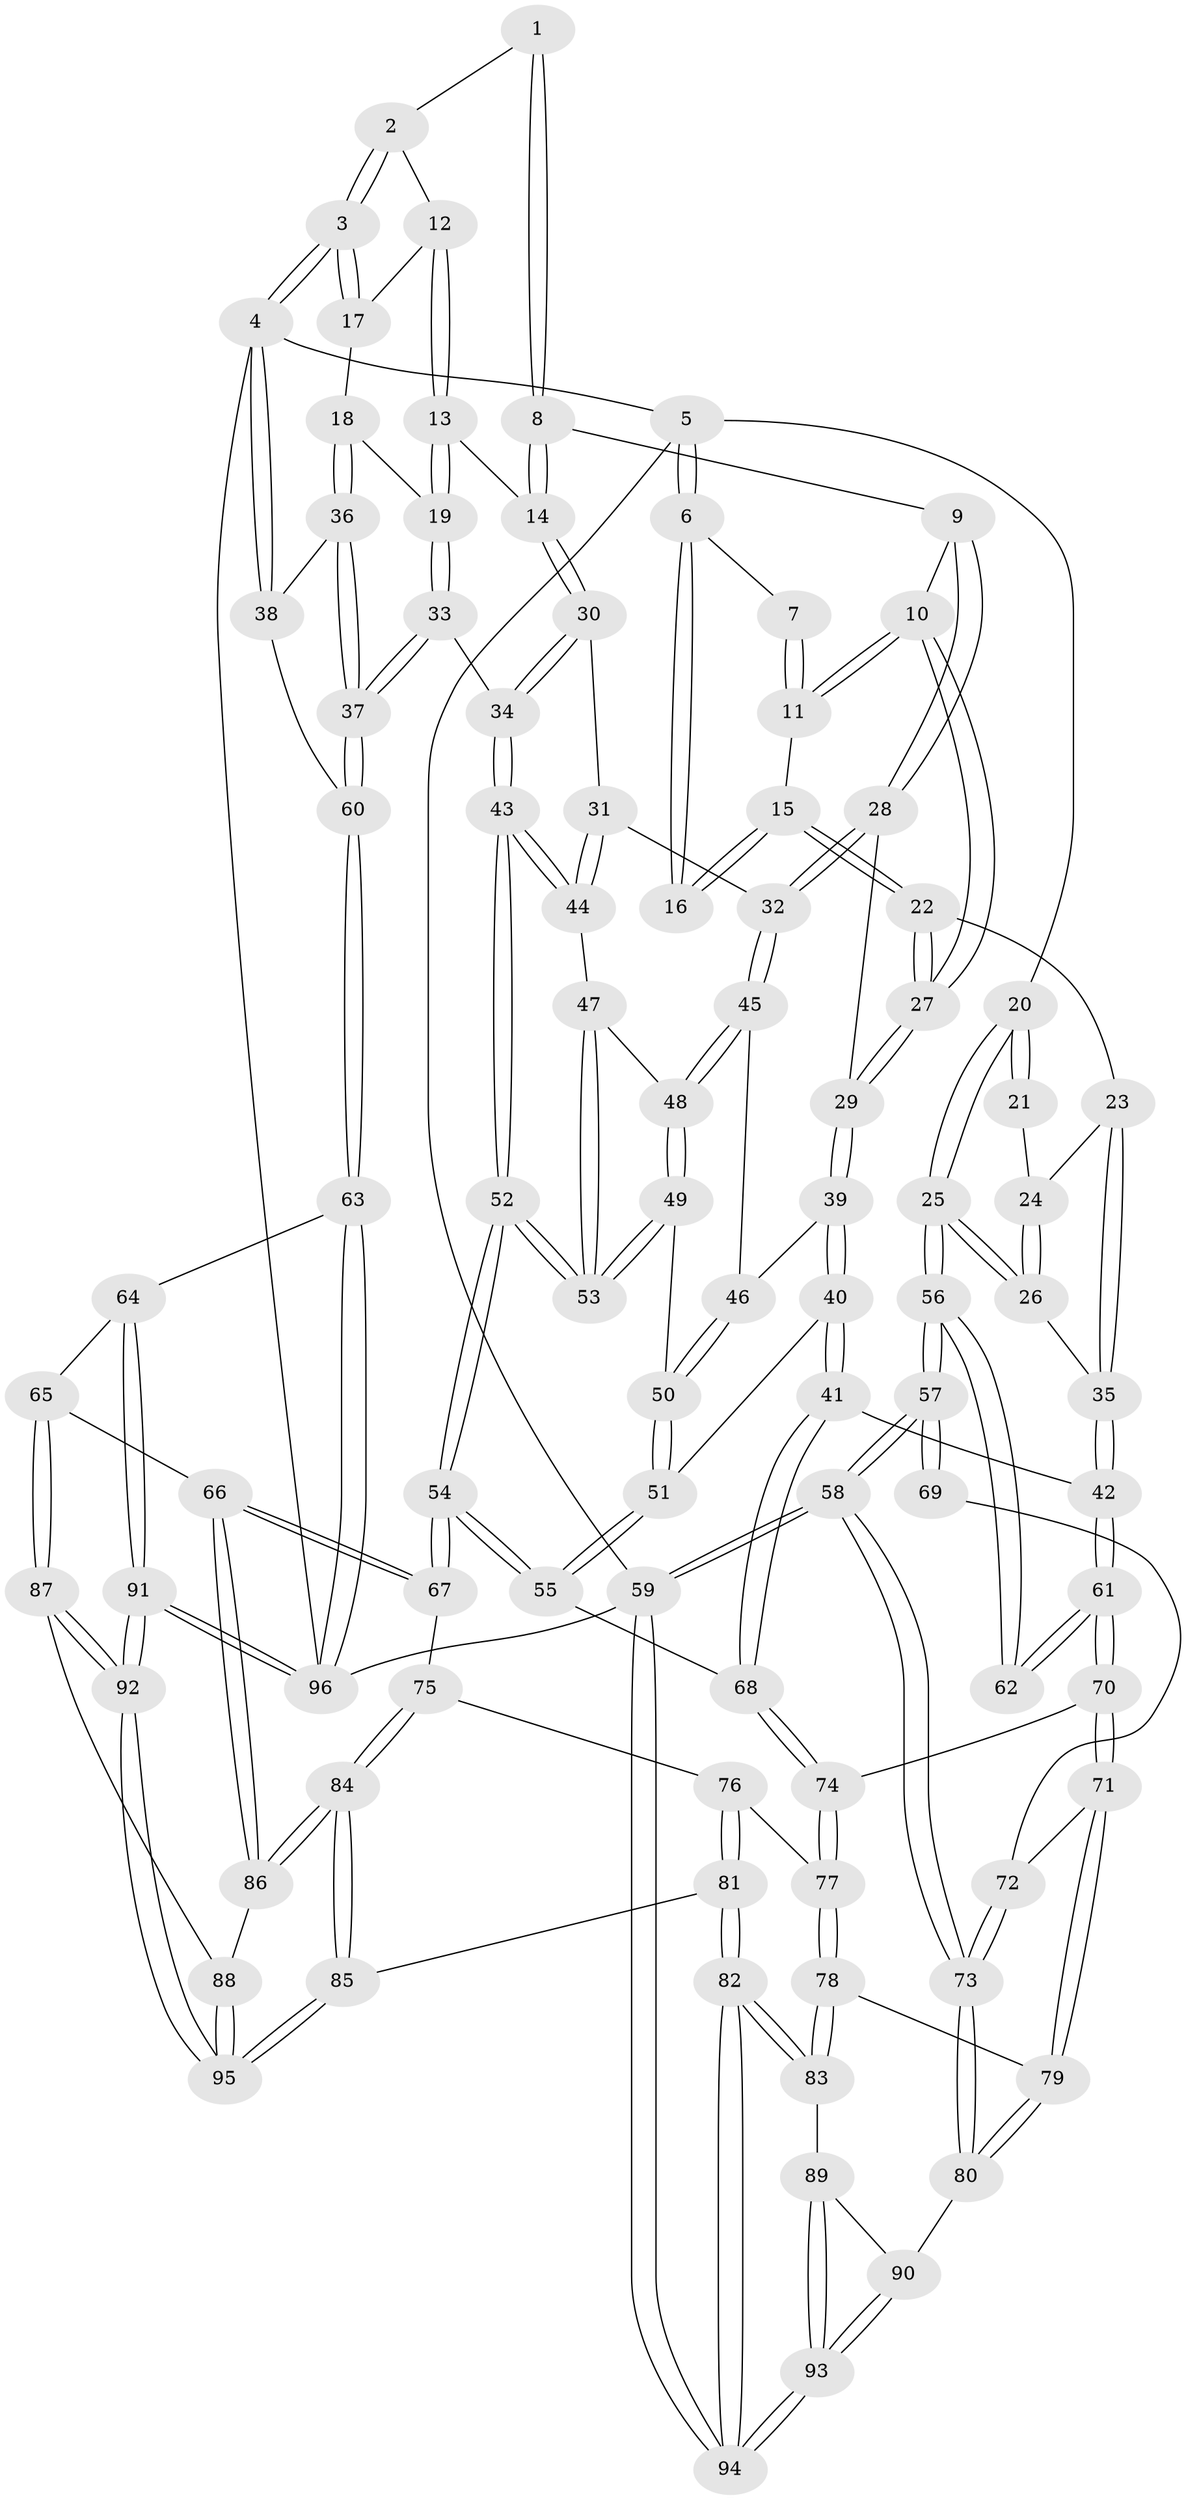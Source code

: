// coarse degree distribution, {4: 0.42857142857142855, 5: 0.32142857142857145, 6: 0.05357142857142857, 3: 0.16071428571428573, 7: 0.017857142857142856, 2: 0.017857142857142856}
// Generated by graph-tools (version 1.1) at 2025/52/02/27/25 19:52:38]
// undirected, 96 vertices, 237 edges
graph export_dot {
graph [start="1"]
  node [color=gray90,style=filled];
  1 [pos="+0.6488251698163007+0"];
  2 [pos="+0.8386818961814697+0"];
  3 [pos="+1+0"];
  4 [pos="+1+0"];
  5 [pos="+0+0"];
  6 [pos="+0.1293291553686353+0"];
  7 [pos="+0.4239532108289909+0"];
  8 [pos="+0.6571248923205223+0.1408443919060809"];
  9 [pos="+0.6220764693066173+0.14872539045988442"];
  10 [pos="+0.6168788793354535+0.14940463741933013"];
  11 [pos="+0.42056702209145813+0.060586057210909865"];
  12 [pos="+0.854578978655718+0.05040662009086365"];
  13 [pos="+0.779507017064032+0.18277541054851434"];
  14 [pos="+0.6866033364211831+0.16607431337712447"];
  15 [pos="+0.3238677867811386+0.15675547960715572"];
  16 [pos="+0.2856639412655555+0.13997388421265458"];
  17 [pos="+0.9143129213233134+0.048423431059546856"];
  18 [pos="+0.9902208423195338+0.21764021365521377"];
  19 [pos="+0.8320444820969913+0.21321305035985383"];
  20 [pos="+0+0.07125291507157415"];
  21 [pos="+0.25673911662972293+0.1518620387481707"];
  22 [pos="+0.3809115312012667+0.26344790361790066"];
  23 [pos="+0.1828881873818745+0.30429527083916563"];
  24 [pos="+0.2067788457095265+0.211365445251741"];
  25 [pos="+0+0.19015137632411855"];
  26 [pos="+0+0.19860350174142735"];
  27 [pos="+0.39163625137869584+0.2748673413218728"];
  28 [pos="+0.5327121917207954+0.3377716950434783"];
  29 [pos="+0.39440180127383273+0.2982481750124264"];
  30 [pos="+0.6642269242932175+0.2851704212875832"];
  31 [pos="+0.6348245698742939+0.3473585125916206"];
  32 [pos="+0.5838174683482822+0.3750769999927219"];
  33 [pos="+0.8142381656879212+0.4501083177483265"];
  34 [pos="+0.8127025602171497+0.45053213912218787"];
  35 [pos="+0.14677230856939594+0.34240019141367567"];
  36 [pos="+1+0.22504627980483646"];
  37 [pos="+0.8429884248386519+0.4603775265124416"];
  38 [pos="+1+0.22851127512234978"];
  39 [pos="+0.38890984155371017+0.32625553235955435"];
  40 [pos="+0.36973973133999516+0.3686568721094902"];
  41 [pos="+0.2693315243076736+0.4626597790292717"];
  42 [pos="+0.22185922855195175+0.4781325951225198"];
  43 [pos="+0.7692502373436693+0.4729217669182051"];
  44 [pos="+0.6914748337750797+0.4337914444011509"];
  45 [pos="+0.5827937365887224+0.37743479403560115"];
  46 [pos="+0.4807525231531449+0.39221556191063983"];
  47 [pos="+0.6463711318629318+0.45501081883498906"];
  48 [pos="+0.562842905191875+0.45081776658573375"];
  49 [pos="+0.5548395343332356+0.4617517948321594"];
  50 [pos="+0.5382400809032291+0.4665907141193865"];
  51 [pos="+0.48143414242099236+0.507630638813148"];
  52 [pos="+0.6732300575297353+0.6363019099320596"];
  53 [pos="+0.6312085563099719+0.5570895323530284"];
  54 [pos="+0.6662717357353048+0.6817961920566565"];
  55 [pos="+0.4778953112659557+0.5181653482114974"];
  56 [pos="+0+0.39800911880027207"];
  57 [pos="+0+0.4419031438327635"];
  58 [pos="+0+0.7786083406640143"];
  59 [pos="+0+1"];
  60 [pos="+1+0.6460675065609132"];
  61 [pos="+0.20610740863134625+0.5047109514243303"];
  62 [pos="+0.10210942644758654+0.496436001728916"];
  63 [pos="+1+0.6586716871206472"];
  64 [pos="+0.8110924445148388+0.7479172235620072"];
  65 [pos="+0.709058433697785+0.7249756318773591"];
  66 [pos="+0.6769767942216188+0.7112557181023104"];
  67 [pos="+0.6674136964554717+0.7029354223166974"];
  68 [pos="+0.42391510798486665+0.5704054033181627"];
  69 [pos="+0.03557457901983756+0.5680230631997427"];
  70 [pos="+0.2016565903186258+0.569343834975284"];
  71 [pos="+0.1577295528747804+0.6676586426726624"];
  72 [pos="+0.0423379632382399+0.5817131492992673"];
  73 [pos="+0+0.7707133396615403"];
  74 [pos="+0.41671277949230706+0.669463679661275"];
  75 [pos="+0.5114343926543781+0.734368274042974"];
  76 [pos="+0.4387612450656704+0.7189431993881771"];
  77 [pos="+0.43280079694167856+0.7157367324094133"];
  78 [pos="+0.2608794119763091+0.7863162429182219"];
  79 [pos="+0.156358942791184+0.6741297896628656"];
  80 [pos="+0+0.7628243819586439"];
  81 [pos="+0.3521799913601267+1"];
  82 [pos="+0.3331410872246929+1"];
  83 [pos="+0.2568688566226491+0.8166707482760115"];
  84 [pos="+0.5040678255908471+0.9339806363955746"];
  85 [pos="+0.37861082217214315+1"];
  86 [pos="+0.6159703941234097+0.8926247521465637"];
  87 [pos="+0.7074926560514609+0.9249297681328046"];
  88 [pos="+0.6202721880910207+0.9006321245732644"];
  89 [pos="+0.19430274403091716+0.8390612508889195"];
  90 [pos="+0.0764153431505052+0.8493058599715974"];
  91 [pos="+0.8500454186263396+1"];
  92 [pos="+0.8112522724427083+1"];
  93 [pos="+0.10957420443504175+0.9331594213469331"];
  94 [pos="+0.1578259745769064+1"];
  95 [pos="+0.7129343775072157+1"];
  96 [pos="+1+1"];
  1 -- 2;
  1 -- 8;
  1 -- 8;
  2 -- 3;
  2 -- 3;
  2 -- 12;
  3 -- 4;
  3 -- 4;
  3 -- 17;
  3 -- 17;
  4 -- 5;
  4 -- 38;
  4 -- 38;
  4 -- 96;
  5 -- 6;
  5 -- 6;
  5 -- 20;
  5 -- 59;
  6 -- 7;
  6 -- 16;
  6 -- 16;
  7 -- 11;
  7 -- 11;
  8 -- 9;
  8 -- 14;
  8 -- 14;
  9 -- 10;
  9 -- 28;
  9 -- 28;
  10 -- 11;
  10 -- 11;
  10 -- 27;
  10 -- 27;
  11 -- 15;
  12 -- 13;
  12 -- 13;
  12 -- 17;
  13 -- 14;
  13 -- 19;
  13 -- 19;
  14 -- 30;
  14 -- 30;
  15 -- 16;
  15 -- 16;
  15 -- 22;
  15 -- 22;
  17 -- 18;
  18 -- 19;
  18 -- 36;
  18 -- 36;
  19 -- 33;
  19 -- 33;
  20 -- 21;
  20 -- 21;
  20 -- 25;
  20 -- 25;
  21 -- 24;
  22 -- 23;
  22 -- 27;
  22 -- 27;
  23 -- 24;
  23 -- 35;
  23 -- 35;
  24 -- 26;
  24 -- 26;
  25 -- 26;
  25 -- 26;
  25 -- 56;
  25 -- 56;
  26 -- 35;
  27 -- 29;
  27 -- 29;
  28 -- 29;
  28 -- 32;
  28 -- 32;
  29 -- 39;
  29 -- 39;
  30 -- 31;
  30 -- 34;
  30 -- 34;
  31 -- 32;
  31 -- 44;
  31 -- 44;
  32 -- 45;
  32 -- 45;
  33 -- 34;
  33 -- 37;
  33 -- 37;
  34 -- 43;
  34 -- 43;
  35 -- 42;
  35 -- 42;
  36 -- 37;
  36 -- 37;
  36 -- 38;
  37 -- 60;
  37 -- 60;
  38 -- 60;
  39 -- 40;
  39 -- 40;
  39 -- 46;
  40 -- 41;
  40 -- 41;
  40 -- 51;
  41 -- 42;
  41 -- 68;
  41 -- 68;
  42 -- 61;
  42 -- 61;
  43 -- 44;
  43 -- 44;
  43 -- 52;
  43 -- 52;
  44 -- 47;
  45 -- 46;
  45 -- 48;
  45 -- 48;
  46 -- 50;
  46 -- 50;
  47 -- 48;
  47 -- 53;
  47 -- 53;
  48 -- 49;
  48 -- 49;
  49 -- 50;
  49 -- 53;
  49 -- 53;
  50 -- 51;
  50 -- 51;
  51 -- 55;
  51 -- 55;
  52 -- 53;
  52 -- 53;
  52 -- 54;
  52 -- 54;
  54 -- 55;
  54 -- 55;
  54 -- 67;
  54 -- 67;
  55 -- 68;
  56 -- 57;
  56 -- 57;
  56 -- 62;
  56 -- 62;
  57 -- 58;
  57 -- 58;
  57 -- 69;
  57 -- 69;
  58 -- 59;
  58 -- 59;
  58 -- 73;
  58 -- 73;
  59 -- 94;
  59 -- 94;
  59 -- 96;
  60 -- 63;
  60 -- 63;
  61 -- 62;
  61 -- 62;
  61 -- 70;
  61 -- 70;
  63 -- 64;
  63 -- 96;
  63 -- 96;
  64 -- 65;
  64 -- 91;
  64 -- 91;
  65 -- 66;
  65 -- 87;
  65 -- 87;
  66 -- 67;
  66 -- 67;
  66 -- 86;
  66 -- 86;
  67 -- 75;
  68 -- 74;
  68 -- 74;
  69 -- 72;
  70 -- 71;
  70 -- 71;
  70 -- 74;
  71 -- 72;
  71 -- 79;
  71 -- 79;
  72 -- 73;
  72 -- 73;
  73 -- 80;
  73 -- 80;
  74 -- 77;
  74 -- 77;
  75 -- 76;
  75 -- 84;
  75 -- 84;
  76 -- 77;
  76 -- 81;
  76 -- 81;
  77 -- 78;
  77 -- 78;
  78 -- 79;
  78 -- 83;
  78 -- 83;
  79 -- 80;
  79 -- 80;
  80 -- 90;
  81 -- 82;
  81 -- 82;
  81 -- 85;
  82 -- 83;
  82 -- 83;
  82 -- 94;
  82 -- 94;
  83 -- 89;
  84 -- 85;
  84 -- 85;
  84 -- 86;
  84 -- 86;
  85 -- 95;
  85 -- 95;
  86 -- 88;
  87 -- 88;
  87 -- 92;
  87 -- 92;
  88 -- 95;
  88 -- 95;
  89 -- 90;
  89 -- 93;
  89 -- 93;
  90 -- 93;
  90 -- 93;
  91 -- 92;
  91 -- 92;
  91 -- 96;
  91 -- 96;
  92 -- 95;
  92 -- 95;
  93 -- 94;
  93 -- 94;
}
